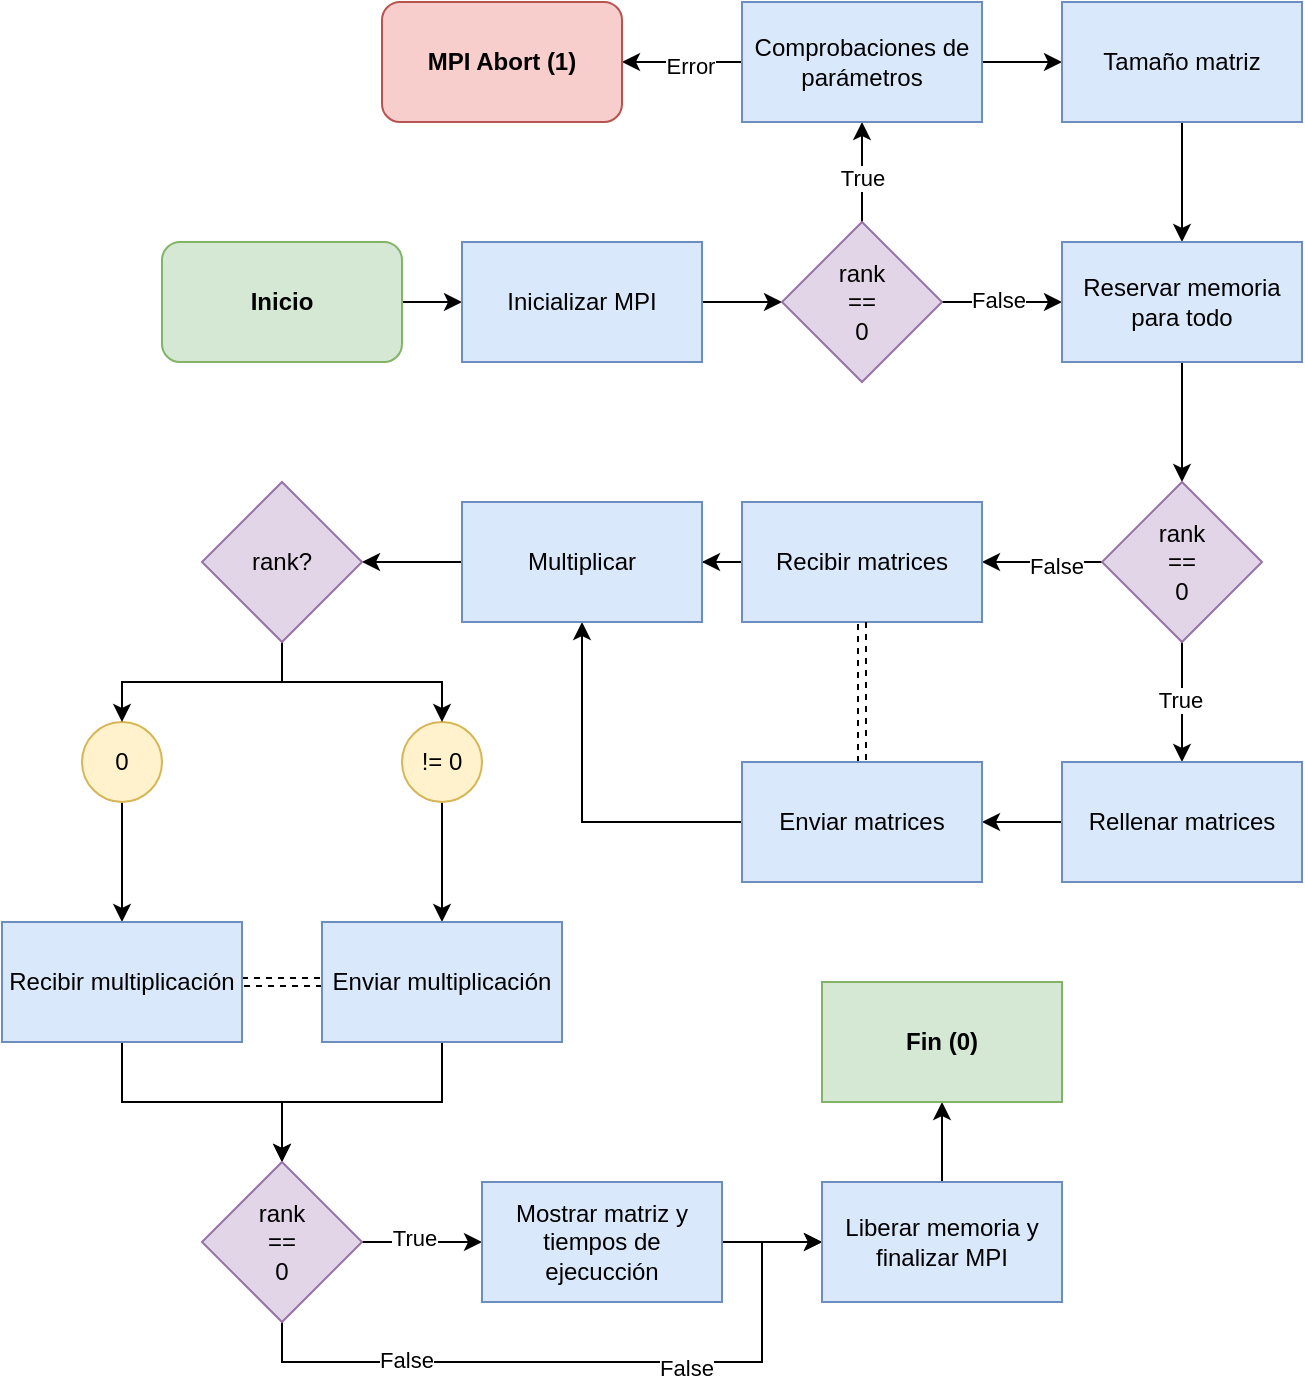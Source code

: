 <mxfile version="22.0.3" type="device">
  <diagram name="Página-1" id="vKnopNNjBSFKflHY04JD">
    <mxGraphModel dx="978" dy="566" grid="1" gridSize="10" guides="1" tooltips="1" connect="1" arrows="1" fold="1" page="1" pageScale="1" pageWidth="827" pageHeight="1169" math="0" shadow="0">
      <root>
        <mxCell id="0" />
        <mxCell id="1" parent="0" />
        <mxCell id="2qRy2jP1kvWIwuwrYOEl-6" value="" style="edgeStyle=orthogonalEdgeStyle;rounded=0;orthogonalLoop=1;jettySize=auto;html=1;" parent="1" source="2qRy2jP1kvWIwuwrYOEl-1" target="2qRy2jP1kvWIwuwrYOEl-2" edge="1">
          <mxGeometry relative="1" as="geometry" />
        </mxCell>
        <mxCell id="2qRy2jP1kvWIwuwrYOEl-1" value="&lt;b&gt;Inicio&lt;/b&gt;" style="rounded=1;whiteSpace=wrap;html=1;fillColor=#d5e8d4;strokeColor=#82b366;" parent="1" vertex="1">
          <mxGeometry x="120" y="200" width="120" height="60" as="geometry" />
        </mxCell>
        <mxCell id="2qRy2jP1kvWIwuwrYOEl-7" value="" style="edgeStyle=orthogonalEdgeStyle;rounded=0;orthogonalLoop=1;jettySize=auto;html=1;" parent="1" source="2qRy2jP1kvWIwuwrYOEl-2" target="2qRy2jP1kvWIwuwrYOEl-3" edge="1">
          <mxGeometry relative="1" as="geometry" />
        </mxCell>
        <mxCell id="2qRy2jP1kvWIwuwrYOEl-2" value="Inicializar MPI" style="rounded=0;whiteSpace=wrap;html=1;fillColor=#dae8fc;strokeColor=#6c8ebf;" parent="1" vertex="1">
          <mxGeometry x="270" y="200" width="120" height="60" as="geometry" />
        </mxCell>
        <mxCell id="2qRy2jP1kvWIwuwrYOEl-8" value="" style="edgeStyle=orthogonalEdgeStyle;rounded=0;orthogonalLoop=1;jettySize=auto;html=1;" parent="1" source="2qRy2jP1kvWIwuwrYOEl-3" target="2qRy2jP1kvWIwuwrYOEl-4" edge="1">
          <mxGeometry relative="1" as="geometry" />
        </mxCell>
        <mxCell id="2qRy2jP1kvWIwuwrYOEl-13" value="True" style="edgeLabel;html=1;align=center;verticalAlign=middle;resizable=0;points=[];" parent="2qRy2jP1kvWIwuwrYOEl-8" vertex="1" connectable="0">
          <mxGeometry x="-0.12" relative="1" as="geometry">
            <mxPoint as="offset" />
          </mxGeometry>
        </mxCell>
        <mxCell id="2qRy2jP1kvWIwuwrYOEl-11" value="" style="edgeStyle=orthogonalEdgeStyle;rounded=0;orthogonalLoop=1;jettySize=auto;html=1;" parent="1" source="2qRy2jP1kvWIwuwrYOEl-3" target="2qRy2jP1kvWIwuwrYOEl-10" edge="1">
          <mxGeometry relative="1" as="geometry" />
        </mxCell>
        <mxCell id="2qRy2jP1kvWIwuwrYOEl-14" value="False" style="edgeLabel;html=1;align=center;verticalAlign=middle;resizable=0;points=[];" parent="2qRy2jP1kvWIwuwrYOEl-11" vertex="1" connectable="0">
          <mxGeometry x="-0.067" y="1" relative="1" as="geometry">
            <mxPoint as="offset" />
          </mxGeometry>
        </mxCell>
        <mxCell id="2qRy2jP1kvWIwuwrYOEl-3" value="rank&lt;br&gt;==&lt;br&gt;0" style="rhombus;whiteSpace=wrap;html=1;fillColor=#e1d5e7;strokeColor=#9673a6;" parent="1" vertex="1">
          <mxGeometry x="430" y="190" width="80" height="80" as="geometry" />
        </mxCell>
        <mxCell id="2qRy2jP1kvWIwuwrYOEl-9" value="" style="edgeStyle=orthogonalEdgeStyle;rounded=0;orthogonalLoop=1;jettySize=auto;html=1;" parent="1" source="2qRy2jP1kvWIwuwrYOEl-4" target="2qRy2jP1kvWIwuwrYOEl-5" edge="1">
          <mxGeometry relative="1" as="geometry" />
        </mxCell>
        <mxCell id="2qRy2jP1kvWIwuwrYOEl-53" value="" style="edgeStyle=orthogonalEdgeStyle;rounded=0;orthogonalLoop=1;jettySize=auto;html=1;entryX=1;entryY=0.5;entryDx=0;entryDy=0;" parent="1" source="2qRy2jP1kvWIwuwrYOEl-4" target="2qRy2jP1kvWIwuwrYOEl-55" edge="1">
          <mxGeometry relative="1" as="geometry">
            <mxPoint x="360" y="110" as="targetPoint" />
          </mxGeometry>
        </mxCell>
        <mxCell id="2qRy2jP1kvWIwuwrYOEl-54" value="Error" style="edgeLabel;html=1;align=center;verticalAlign=middle;resizable=0;points=[];" parent="2qRy2jP1kvWIwuwrYOEl-53" vertex="1" connectable="0">
          <mxGeometry x="-0.125" y="2" relative="1" as="geometry">
            <mxPoint as="offset" />
          </mxGeometry>
        </mxCell>
        <mxCell id="2qRy2jP1kvWIwuwrYOEl-4" value="Comprobaciones de parámetros" style="rounded=0;whiteSpace=wrap;html=1;fillColor=#dae8fc;strokeColor=#6c8ebf;" parent="1" vertex="1">
          <mxGeometry x="410" y="80" width="120" height="60" as="geometry" />
        </mxCell>
        <mxCell id="2qRy2jP1kvWIwuwrYOEl-12" value="" style="edgeStyle=orthogonalEdgeStyle;rounded=0;orthogonalLoop=1;jettySize=auto;html=1;" parent="1" source="2qRy2jP1kvWIwuwrYOEl-5" target="2qRy2jP1kvWIwuwrYOEl-10" edge="1">
          <mxGeometry relative="1" as="geometry" />
        </mxCell>
        <mxCell id="2qRy2jP1kvWIwuwrYOEl-5" value="Tamaño matriz" style="rounded=0;whiteSpace=wrap;html=1;fillColor=#dae8fc;strokeColor=#6c8ebf;" parent="1" vertex="1">
          <mxGeometry x="570" y="80" width="120" height="60" as="geometry" />
        </mxCell>
        <mxCell id="2qRy2jP1kvWIwuwrYOEl-16" value="" style="edgeStyle=orthogonalEdgeStyle;rounded=0;orthogonalLoop=1;jettySize=auto;html=1;" parent="1" source="2qRy2jP1kvWIwuwrYOEl-10" target="2qRy2jP1kvWIwuwrYOEl-15" edge="1">
          <mxGeometry relative="1" as="geometry" />
        </mxCell>
        <mxCell id="2qRy2jP1kvWIwuwrYOEl-10" value="Reservar memoria para todo" style="whiteSpace=wrap;html=1;fillColor=#dae8fc;strokeColor=#6c8ebf;" parent="1" vertex="1">
          <mxGeometry x="570" y="200" width="120" height="60" as="geometry" />
        </mxCell>
        <mxCell id="2qRy2jP1kvWIwuwrYOEl-18" value="" style="edgeStyle=orthogonalEdgeStyle;rounded=0;orthogonalLoop=1;jettySize=auto;html=1;" parent="1" source="2qRy2jP1kvWIwuwrYOEl-15" target="2qRy2jP1kvWIwuwrYOEl-17" edge="1">
          <mxGeometry relative="1" as="geometry" />
        </mxCell>
        <mxCell id="2qRy2jP1kvWIwuwrYOEl-27" value="True" style="edgeLabel;html=1;align=center;verticalAlign=middle;resizable=0;points=[];" parent="2qRy2jP1kvWIwuwrYOEl-18" vertex="1" connectable="0">
          <mxGeometry x="-0.033" y="-1" relative="1" as="geometry">
            <mxPoint as="offset" />
          </mxGeometry>
        </mxCell>
        <mxCell id="2qRy2jP1kvWIwuwrYOEl-20" value="" style="edgeStyle=orthogonalEdgeStyle;rounded=0;orthogonalLoop=1;jettySize=auto;html=1;" parent="1" source="2qRy2jP1kvWIwuwrYOEl-15" target="2qRy2jP1kvWIwuwrYOEl-19" edge="1">
          <mxGeometry relative="1" as="geometry" />
        </mxCell>
        <mxCell id="2qRy2jP1kvWIwuwrYOEl-26" value="False" style="edgeLabel;html=1;align=center;verticalAlign=middle;resizable=0;points=[];" parent="2qRy2jP1kvWIwuwrYOEl-20" vertex="1" connectable="0">
          <mxGeometry x="-0.233" y="2" relative="1" as="geometry">
            <mxPoint as="offset" />
          </mxGeometry>
        </mxCell>
        <mxCell id="2qRy2jP1kvWIwuwrYOEl-15" value="rank&lt;br&gt;==&lt;br&gt;0" style="rhombus;whiteSpace=wrap;html=1;fillColor=#e1d5e7;strokeColor=#9673a6;" parent="1" vertex="1">
          <mxGeometry x="590" y="320" width="80" height="80" as="geometry" />
        </mxCell>
        <mxCell id="2qRy2jP1kvWIwuwrYOEl-22" value="" style="edgeStyle=orthogonalEdgeStyle;rounded=0;orthogonalLoop=1;jettySize=auto;html=1;" parent="1" source="2qRy2jP1kvWIwuwrYOEl-17" target="2qRy2jP1kvWIwuwrYOEl-21" edge="1">
          <mxGeometry relative="1" as="geometry" />
        </mxCell>
        <mxCell id="2qRy2jP1kvWIwuwrYOEl-17" value="Rellenar matrices" style="whiteSpace=wrap;html=1;fillColor=#dae8fc;strokeColor=#6c8ebf;" parent="1" vertex="1">
          <mxGeometry x="570" y="460" width="120" height="60" as="geometry" />
        </mxCell>
        <mxCell id="2qRy2jP1kvWIwuwrYOEl-25" value="" style="edgeStyle=orthogonalEdgeStyle;rounded=0;orthogonalLoop=1;jettySize=auto;html=1;" parent="1" source="2qRy2jP1kvWIwuwrYOEl-19" target="2qRy2jP1kvWIwuwrYOEl-24" edge="1">
          <mxGeometry relative="1" as="geometry" />
        </mxCell>
        <mxCell id="2qRy2jP1kvWIwuwrYOEl-19" value="Recibir matrices" style="whiteSpace=wrap;html=1;fillColor=#dae8fc;strokeColor=#6c8ebf;" parent="1" vertex="1">
          <mxGeometry x="410" y="330" width="120" height="60" as="geometry" />
        </mxCell>
        <mxCell id="2qRy2jP1kvWIwuwrYOEl-23" value="" style="edgeStyle=orthogonalEdgeStyle;rounded=0;orthogonalLoop=1;jettySize=auto;html=1;shape=link;dashed=1;" parent="1" source="2qRy2jP1kvWIwuwrYOEl-21" target="2qRy2jP1kvWIwuwrYOEl-19" edge="1">
          <mxGeometry relative="1" as="geometry" />
        </mxCell>
        <mxCell id="2qRy2jP1kvWIwuwrYOEl-28" style="edgeStyle=orthogonalEdgeStyle;rounded=0;orthogonalLoop=1;jettySize=auto;html=1;entryX=0.5;entryY=1;entryDx=0;entryDy=0;" parent="1" source="2qRy2jP1kvWIwuwrYOEl-21" target="2qRy2jP1kvWIwuwrYOEl-24" edge="1">
          <mxGeometry relative="1" as="geometry" />
        </mxCell>
        <mxCell id="2qRy2jP1kvWIwuwrYOEl-21" value="Enviar matrices" style="whiteSpace=wrap;html=1;fillColor=#dae8fc;strokeColor=#6c8ebf;" parent="1" vertex="1">
          <mxGeometry x="410" y="460" width="120" height="60" as="geometry" />
        </mxCell>
        <mxCell id="ScH7PCMR64pZrLMH44OX-2" value="" style="edgeStyle=orthogonalEdgeStyle;rounded=0;orthogonalLoop=1;jettySize=auto;html=1;" edge="1" parent="1" source="2qRy2jP1kvWIwuwrYOEl-24" target="ScH7PCMR64pZrLMH44OX-1">
          <mxGeometry relative="1" as="geometry" />
        </mxCell>
        <mxCell id="2qRy2jP1kvWIwuwrYOEl-24" value="Multiplicar" style="whiteSpace=wrap;html=1;fillColor=#dae8fc;strokeColor=#6c8ebf;" parent="1" vertex="1">
          <mxGeometry x="270" y="330" width="120" height="60" as="geometry" />
        </mxCell>
        <mxCell id="2qRy2jP1kvWIwuwrYOEl-38" value="" style="edgeStyle=orthogonalEdgeStyle;rounded=0;orthogonalLoop=1;jettySize=auto;html=1;" parent="1" source="2qRy2jP1kvWIwuwrYOEl-33" target="2qRy2jP1kvWIwuwrYOEl-37" edge="1">
          <mxGeometry relative="1" as="geometry" />
        </mxCell>
        <mxCell id="2qRy2jP1kvWIwuwrYOEl-33" value="0" style="ellipse;whiteSpace=wrap;html=1;aspect=fixed;fillColor=#fff2cc;strokeColor=#d6b656;" parent="1" vertex="1">
          <mxGeometry x="80" y="440" width="40" height="40" as="geometry" />
        </mxCell>
        <mxCell id="2qRy2jP1kvWIwuwrYOEl-40" value="" style="edgeStyle=orthogonalEdgeStyle;rounded=0;orthogonalLoop=1;jettySize=auto;html=1;" parent="1" source="2qRy2jP1kvWIwuwrYOEl-34" target="2qRy2jP1kvWIwuwrYOEl-39" edge="1">
          <mxGeometry relative="1" as="geometry" />
        </mxCell>
        <mxCell id="2qRy2jP1kvWIwuwrYOEl-34" value="!= 0" style="ellipse;whiteSpace=wrap;html=1;aspect=fixed;fillColor=#fff2cc;strokeColor=#d6b656;" parent="1" vertex="1">
          <mxGeometry x="240" y="440" width="40" height="40" as="geometry" />
        </mxCell>
        <mxCell id="2qRy2jP1kvWIwuwrYOEl-41" value="" style="edgeStyle=orthogonalEdgeStyle;rounded=0;orthogonalLoop=1;jettySize=auto;html=1;shape=link;dashed=1;" parent="1" source="2qRy2jP1kvWIwuwrYOEl-37" target="2qRy2jP1kvWIwuwrYOEl-39" edge="1">
          <mxGeometry relative="1" as="geometry" />
        </mxCell>
        <mxCell id="2qRy2jP1kvWIwuwrYOEl-43" style="edgeStyle=orthogonalEdgeStyle;rounded=0;orthogonalLoop=1;jettySize=auto;html=1;entryX=0.5;entryY=0;entryDx=0;entryDy=0;" parent="1" source="2qRy2jP1kvWIwuwrYOEl-37" target="2qRy2jP1kvWIwuwrYOEl-42" edge="1">
          <mxGeometry relative="1" as="geometry" />
        </mxCell>
        <mxCell id="2qRy2jP1kvWIwuwrYOEl-37" value="Recibir multiplicación" style="whiteSpace=wrap;html=1;fillColor=#dae8fc;strokeColor=#6c8ebf;" parent="1" vertex="1">
          <mxGeometry x="40" y="540" width="120" height="60" as="geometry" />
        </mxCell>
        <mxCell id="2qRy2jP1kvWIwuwrYOEl-44" style="edgeStyle=orthogonalEdgeStyle;rounded=0;orthogonalLoop=1;jettySize=auto;html=1;entryX=0.5;entryY=0;entryDx=0;entryDy=0;" parent="1" source="2qRy2jP1kvWIwuwrYOEl-39" target="2qRy2jP1kvWIwuwrYOEl-42" edge="1">
          <mxGeometry relative="1" as="geometry" />
        </mxCell>
        <mxCell id="2qRy2jP1kvWIwuwrYOEl-39" value="Enviar multiplicación" style="whiteSpace=wrap;html=1;fillColor=#dae8fc;strokeColor=#6c8ebf;" parent="1" vertex="1">
          <mxGeometry x="200" y="540" width="120" height="60" as="geometry" />
        </mxCell>
        <mxCell id="2qRy2jP1kvWIwuwrYOEl-46" value="" style="edgeStyle=orthogonalEdgeStyle;rounded=0;orthogonalLoop=1;jettySize=auto;html=1;" parent="1" source="2qRy2jP1kvWIwuwrYOEl-42" target="2qRy2jP1kvWIwuwrYOEl-45" edge="1">
          <mxGeometry relative="1" as="geometry" />
        </mxCell>
        <mxCell id="2qRy2jP1kvWIwuwrYOEl-56" value="True" style="edgeLabel;html=1;align=center;verticalAlign=middle;resizable=0;points=[];" parent="2qRy2jP1kvWIwuwrYOEl-46" vertex="1" connectable="0">
          <mxGeometry x="-0.139" y="2" relative="1" as="geometry">
            <mxPoint as="offset" />
          </mxGeometry>
        </mxCell>
        <mxCell id="2qRy2jP1kvWIwuwrYOEl-48" value="" style="edgeStyle=orthogonalEdgeStyle;rounded=0;orthogonalLoop=1;jettySize=auto;html=1;exitX=0.5;exitY=1;exitDx=0;exitDy=0;entryX=0;entryY=0.5;entryDx=0;entryDy=0;" parent="1" source="2qRy2jP1kvWIwuwrYOEl-42" target="2qRy2jP1kvWIwuwrYOEl-47" edge="1">
          <mxGeometry relative="1" as="geometry">
            <Array as="points">
              <mxPoint x="180" y="760" />
              <mxPoint x="420" y="760" />
              <mxPoint x="420" y="700" />
            </Array>
          </mxGeometry>
        </mxCell>
        <mxCell id="2qRy2jP1kvWIwuwrYOEl-57" value="False" style="edgeLabel;html=1;align=center;verticalAlign=middle;resizable=0;points=[];" parent="2qRy2jP1kvWIwuwrYOEl-48" vertex="1" connectable="0">
          <mxGeometry x="-0.533" y="1" relative="1" as="geometry">
            <mxPoint as="offset" />
          </mxGeometry>
        </mxCell>
        <mxCell id="2qRy2jP1kvWIwuwrYOEl-58" value="False" style="edgeLabel;html=1;align=center;verticalAlign=middle;resizable=0;points=[];" parent="2qRy2jP1kvWIwuwrYOEl-48" vertex="1" connectable="0">
          <mxGeometry x="0.267" y="-3" relative="1" as="geometry">
            <mxPoint as="offset" />
          </mxGeometry>
        </mxCell>
        <mxCell id="2qRy2jP1kvWIwuwrYOEl-42" value="rank&lt;br&gt;==&lt;br&gt;0" style="rhombus;whiteSpace=wrap;html=1;fillColor=#e1d5e7;strokeColor=#9673a6;" parent="1" vertex="1">
          <mxGeometry x="140" y="660" width="80" height="80" as="geometry" />
        </mxCell>
        <mxCell id="2qRy2jP1kvWIwuwrYOEl-49" value="" style="edgeStyle=orthogonalEdgeStyle;rounded=0;orthogonalLoop=1;jettySize=auto;html=1;" parent="1" source="2qRy2jP1kvWIwuwrYOEl-45" target="2qRy2jP1kvWIwuwrYOEl-47" edge="1">
          <mxGeometry relative="1" as="geometry" />
        </mxCell>
        <mxCell id="2qRy2jP1kvWIwuwrYOEl-45" value="Mostrar matriz y tiempos de ejecucción" style="whiteSpace=wrap;html=1;fillColor=#dae8fc;strokeColor=#6c8ebf;" parent="1" vertex="1">
          <mxGeometry x="280" y="670" width="120" height="60" as="geometry" />
        </mxCell>
        <mxCell id="2qRy2jP1kvWIwuwrYOEl-51" value="" style="edgeStyle=orthogonalEdgeStyle;rounded=0;orthogonalLoop=1;jettySize=auto;html=1;" parent="1" source="2qRy2jP1kvWIwuwrYOEl-47" target="2qRy2jP1kvWIwuwrYOEl-50" edge="1">
          <mxGeometry relative="1" as="geometry" />
        </mxCell>
        <mxCell id="2qRy2jP1kvWIwuwrYOEl-47" value="Liberar memoria y finalizar MPI" style="whiteSpace=wrap;html=1;fillColor=#dae8fc;strokeColor=#6c8ebf;" parent="1" vertex="1">
          <mxGeometry x="450" y="670" width="120" height="60" as="geometry" />
        </mxCell>
        <mxCell id="2qRy2jP1kvWIwuwrYOEl-50" value="&lt;b&gt;Fin (0)&lt;/b&gt;" style="whiteSpace=wrap;html=1;fillColor=#d5e8d4;strokeColor=#82b366;" parent="1" vertex="1">
          <mxGeometry x="450" y="570" width="120" height="60" as="geometry" />
        </mxCell>
        <mxCell id="2qRy2jP1kvWIwuwrYOEl-55" value="&lt;b&gt;MPI Abort (1)&lt;/b&gt;" style="rounded=1;whiteSpace=wrap;html=1;fillColor=#f8cecc;strokeColor=#b85450;" parent="1" vertex="1">
          <mxGeometry x="230" y="80" width="120" height="60" as="geometry" />
        </mxCell>
        <mxCell id="ScH7PCMR64pZrLMH44OX-3" style="edgeStyle=orthogonalEdgeStyle;rounded=0;orthogonalLoop=1;jettySize=auto;html=1;entryX=0.5;entryY=0;entryDx=0;entryDy=0;exitX=0.5;exitY=1;exitDx=0;exitDy=0;" edge="1" parent="1" source="ScH7PCMR64pZrLMH44OX-1" target="2qRy2jP1kvWIwuwrYOEl-33">
          <mxGeometry relative="1" as="geometry" />
        </mxCell>
        <mxCell id="ScH7PCMR64pZrLMH44OX-4" style="edgeStyle=orthogonalEdgeStyle;rounded=0;orthogonalLoop=1;jettySize=auto;html=1;entryX=0.5;entryY=0;entryDx=0;entryDy=0;exitX=0.5;exitY=1;exitDx=0;exitDy=0;" edge="1" parent="1" source="ScH7PCMR64pZrLMH44OX-1" target="2qRy2jP1kvWIwuwrYOEl-34">
          <mxGeometry relative="1" as="geometry" />
        </mxCell>
        <mxCell id="ScH7PCMR64pZrLMH44OX-1" value="rank?" style="rhombus;whiteSpace=wrap;html=1;fillColor=#e1d5e7;strokeColor=#9673a6;" vertex="1" parent="1">
          <mxGeometry x="140" y="320" width="80" height="80" as="geometry" />
        </mxCell>
      </root>
    </mxGraphModel>
  </diagram>
</mxfile>
